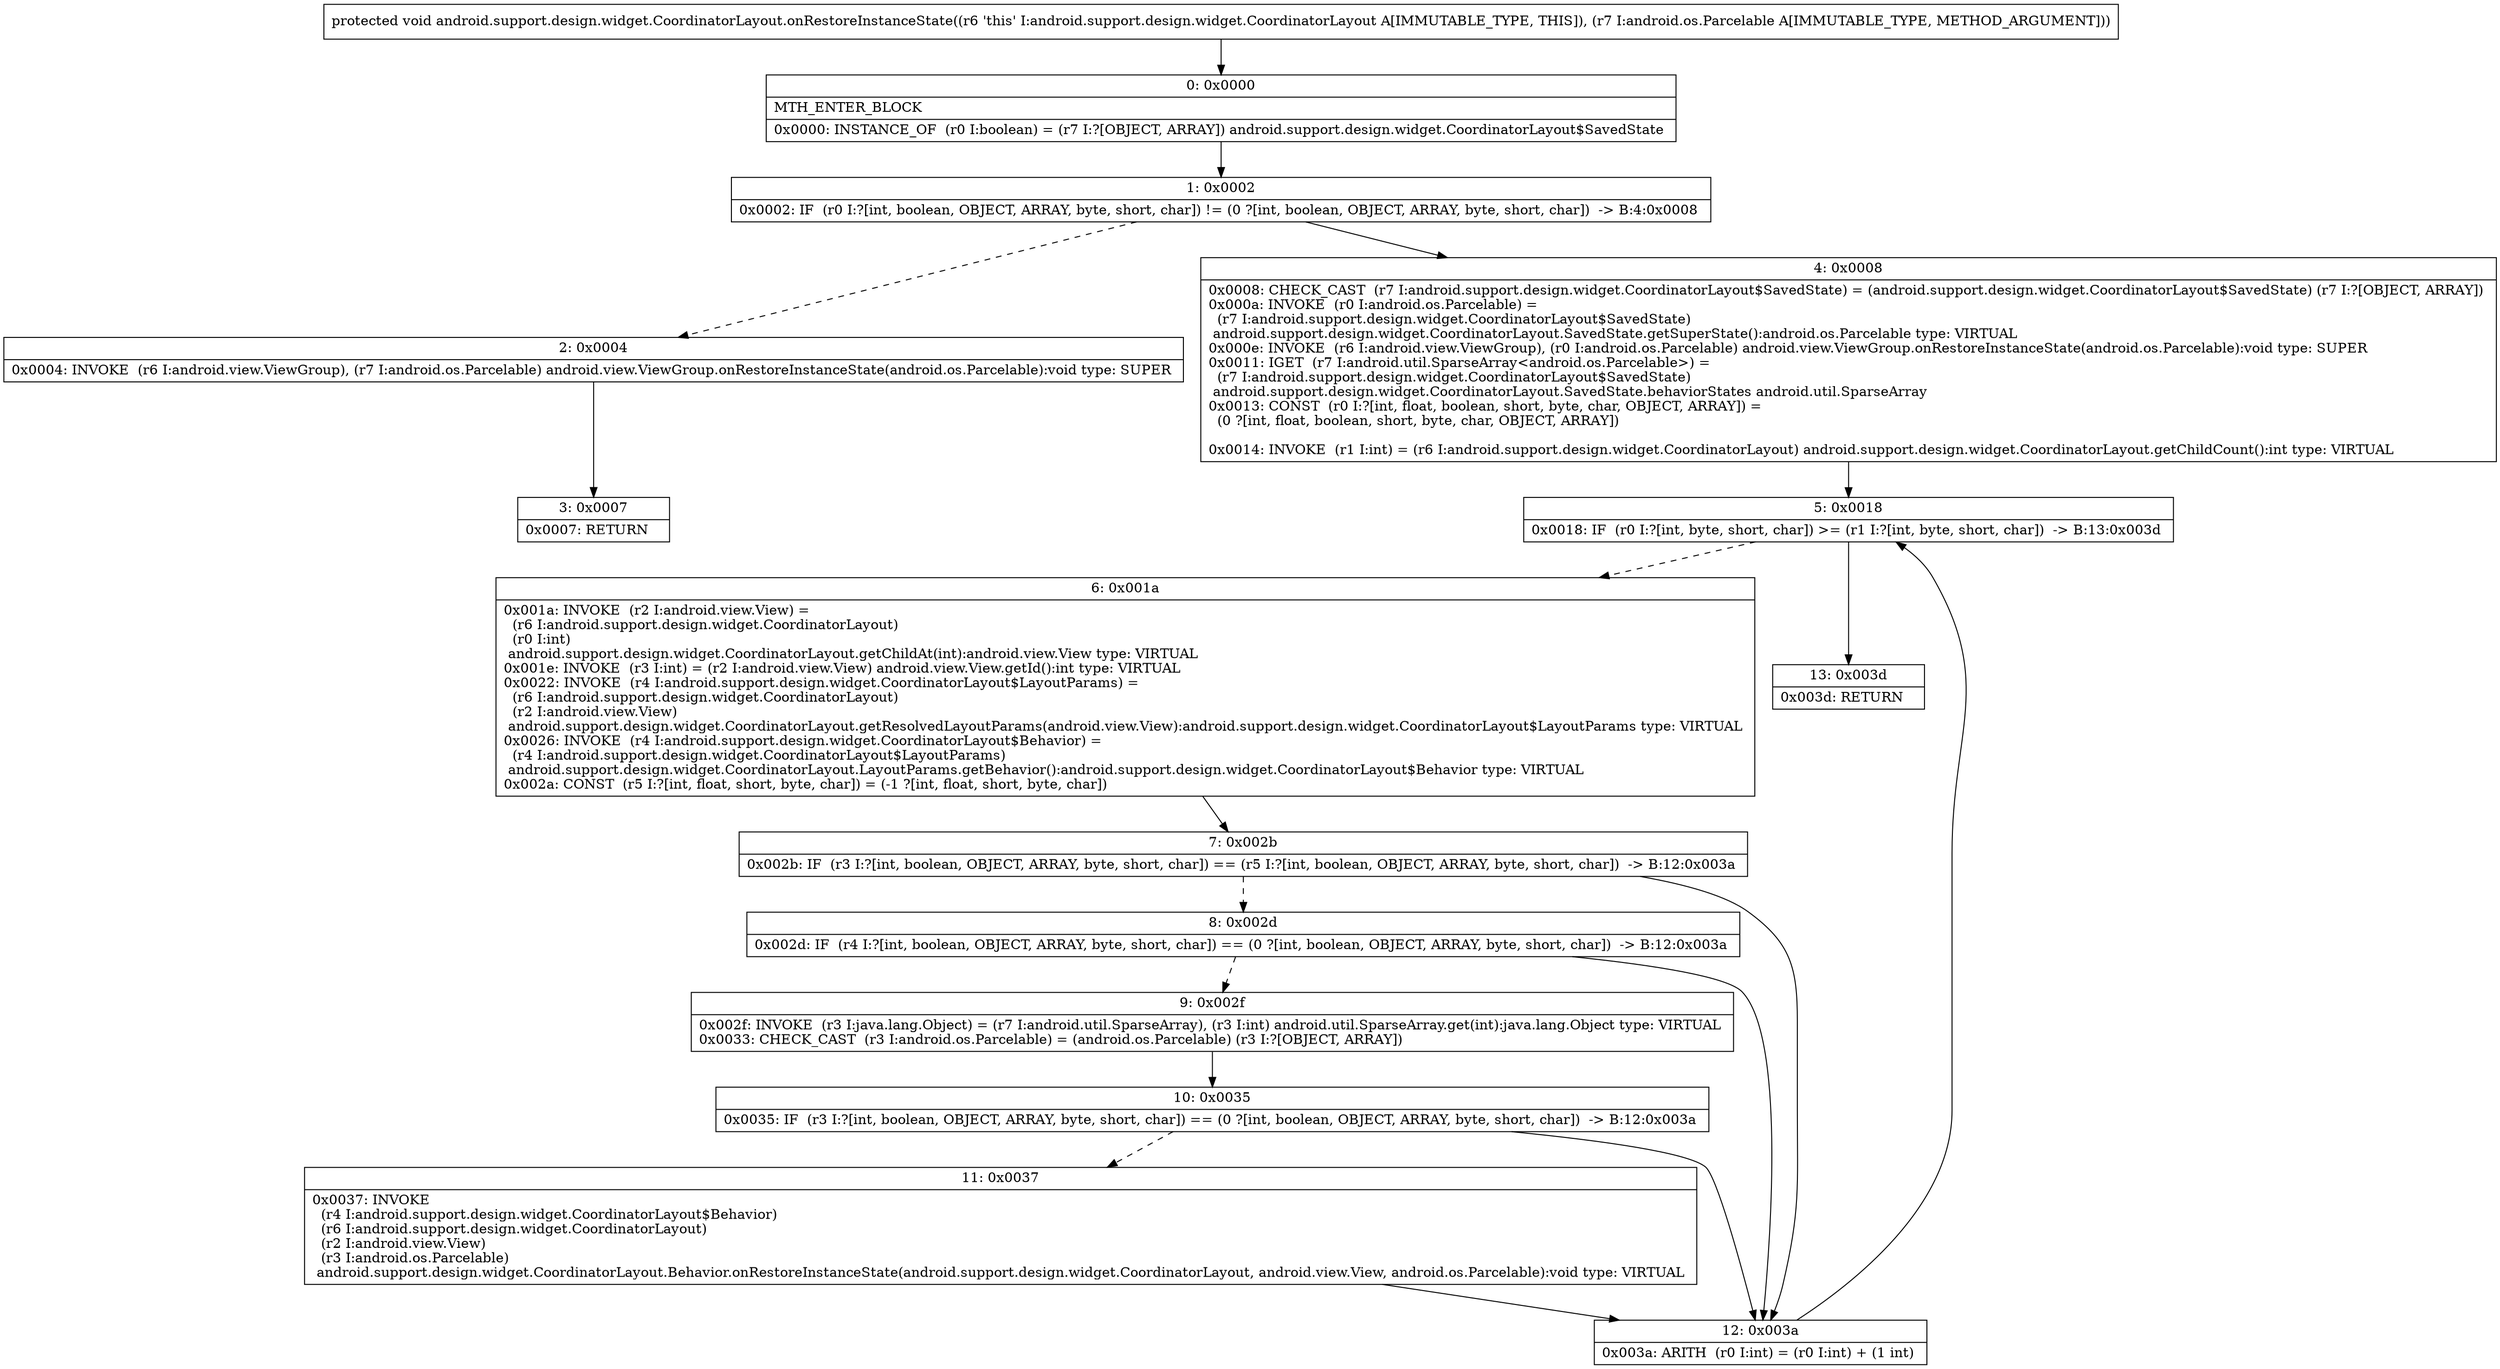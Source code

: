 digraph "CFG forandroid.support.design.widget.CoordinatorLayout.onRestoreInstanceState(Landroid\/os\/Parcelable;)V" {
Node_0 [shape=record,label="{0\:\ 0x0000|MTH_ENTER_BLOCK\l|0x0000: INSTANCE_OF  (r0 I:boolean) = (r7 I:?[OBJECT, ARRAY]) android.support.design.widget.CoordinatorLayout$SavedState \l}"];
Node_1 [shape=record,label="{1\:\ 0x0002|0x0002: IF  (r0 I:?[int, boolean, OBJECT, ARRAY, byte, short, char]) != (0 ?[int, boolean, OBJECT, ARRAY, byte, short, char])  \-\> B:4:0x0008 \l}"];
Node_2 [shape=record,label="{2\:\ 0x0004|0x0004: INVOKE  (r6 I:android.view.ViewGroup), (r7 I:android.os.Parcelable) android.view.ViewGroup.onRestoreInstanceState(android.os.Parcelable):void type: SUPER \l}"];
Node_3 [shape=record,label="{3\:\ 0x0007|0x0007: RETURN   \l}"];
Node_4 [shape=record,label="{4\:\ 0x0008|0x0008: CHECK_CAST  (r7 I:android.support.design.widget.CoordinatorLayout$SavedState) = (android.support.design.widget.CoordinatorLayout$SavedState) (r7 I:?[OBJECT, ARRAY]) \l0x000a: INVOKE  (r0 I:android.os.Parcelable) = \l  (r7 I:android.support.design.widget.CoordinatorLayout$SavedState)\l android.support.design.widget.CoordinatorLayout.SavedState.getSuperState():android.os.Parcelable type: VIRTUAL \l0x000e: INVOKE  (r6 I:android.view.ViewGroup), (r0 I:android.os.Parcelable) android.view.ViewGroup.onRestoreInstanceState(android.os.Parcelable):void type: SUPER \l0x0011: IGET  (r7 I:android.util.SparseArray\<android.os.Parcelable\>) = \l  (r7 I:android.support.design.widget.CoordinatorLayout$SavedState)\l android.support.design.widget.CoordinatorLayout.SavedState.behaviorStates android.util.SparseArray \l0x0013: CONST  (r0 I:?[int, float, boolean, short, byte, char, OBJECT, ARRAY]) = \l  (0 ?[int, float, boolean, short, byte, char, OBJECT, ARRAY])\l \l0x0014: INVOKE  (r1 I:int) = (r6 I:android.support.design.widget.CoordinatorLayout) android.support.design.widget.CoordinatorLayout.getChildCount():int type: VIRTUAL \l}"];
Node_5 [shape=record,label="{5\:\ 0x0018|0x0018: IF  (r0 I:?[int, byte, short, char]) \>= (r1 I:?[int, byte, short, char])  \-\> B:13:0x003d \l}"];
Node_6 [shape=record,label="{6\:\ 0x001a|0x001a: INVOKE  (r2 I:android.view.View) = \l  (r6 I:android.support.design.widget.CoordinatorLayout)\l  (r0 I:int)\l android.support.design.widget.CoordinatorLayout.getChildAt(int):android.view.View type: VIRTUAL \l0x001e: INVOKE  (r3 I:int) = (r2 I:android.view.View) android.view.View.getId():int type: VIRTUAL \l0x0022: INVOKE  (r4 I:android.support.design.widget.CoordinatorLayout$LayoutParams) = \l  (r6 I:android.support.design.widget.CoordinatorLayout)\l  (r2 I:android.view.View)\l android.support.design.widget.CoordinatorLayout.getResolvedLayoutParams(android.view.View):android.support.design.widget.CoordinatorLayout$LayoutParams type: VIRTUAL \l0x0026: INVOKE  (r4 I:android.support.design.widget.CoordinatorLayout$Behavior) = \l  (r4 I:android.support.design.widget.CoordinatorLayout$LayoutParams)\l android.support.design.widget.CoordinatorLayout.LayoutParams.getBehavior():android.support.design.widget.CoordinatorLayout$Behavior type: VIRTUAL \l0x002a: CONST  (r5 I:?[int, float, short, byte, char]) = (\-1 ?[int, float, short, byte, char]) \l}"];
Node_7 [shape=record,label="{7\:\ 0x002b|0x002b: IF  (r3 I:?[int, boolean, OBJECT, ARRAY, byte, short, char]) == (r5 I:?[int, boolean, OBJECT, ARRAY, byte, short, char])  \-\> B:12:0x003a \l}"];
Node_8 [shape=record,label="{8\:\ 0x002d|0x002d: IF  (r4 I:?[int, boolean, OBJECT, ARRAY, byte, short, char]) == (0 ?[int, boolean, OBJECT, ARRAY, byte, short, char])  \-\> B:12:0x003a \l}"];
Node_9 [shape=record,label="{9\:\ 0x002f|0x002f: INVOKE  (r3 I:java.lang.Object) = (r7 I:android.util.SparseArray), (r3 I:int) android.util.SparseArray.get(int):java.lang.Object type: VIRTUAL \l0x0033: CHECK_CAST  (r3 I:android.os.Parcelable) = (android.os.Parcelable) (r3 I:?[OBJECT, ARRAY]) \l}"];
Node_10 [shape=record,label="{10\:\ 0x0035|0x0035: IF  (r3 I:?[int, boolean, OBJECT, ARRAY, byte, short, char]) == (0 ?[int, boolean, OBJECT, ARRAY, byte, short, char])  \-\> B:12:0x003a \l}"];
Node_11 [shape=record,label="{11\:\ 0x0037|0x0037: INVOKE  \l  (r4 I:android.support.design.widget.CoordinatorLayout$Behavior)\l  (r6 I:android.support.design.widget.CoordinatorLayout)\l  (r2 I:android.view.View)\l  (r3 I:android.os.Parcelable)\l android.support.design.widget.CoordinatorLayout.Behavior.onRestoreInstanceState(android.support.design.widget.CoordinatorLayout, android.view.View, android.os.Parcelable):void type: VIRTUAL \l}"];
Node_12 [shape=record,label="{12\:\ 0x003a|0x003a: ARITH  (r0 I:int) = (r0 I:int) + (1 int) \l}"];
Node_13 [shape=record,label="{13\:\ 0x003d|0x003d: RETURN   \l}"];
MethodNode[shape=record,label="{protected void android.support.design.widget.CoordinatorLayout.onRestoreInstanceState((r6 'this' I:android.support.design.widget.CoordinatorLayout A[IMMUTABLE_TYPE, THIS]), (r7 I:android.os.Parcelable A[IMMUTABLE_TYPE, METHOD_ARGUMENT])) }"];
MethodNode -> Node_0;
Node_0 -> Node_1;
Node_1 -> Node_2[style=dashed];
Node_1 -> Node_4;
Node_2 -> Node_3;
Node_4 -> Node_5;
Node_5 -> Node_6[style=dashed];
Node_5 -> Node_13;
Node_6 -> Node_7;
Node_7 -> Node_8[style=dashed];
Node_7 -> Node_12;
Node_8 -> Node_9[style=dashed];
Node_8 -> Node_12;
Node_9 -> Node_10;
Node_10 -> Node_11[style=dashed];
Node_10 -> Node_12;
Node_11 -> Node_12;
Node_12 -> Node_5;
}

